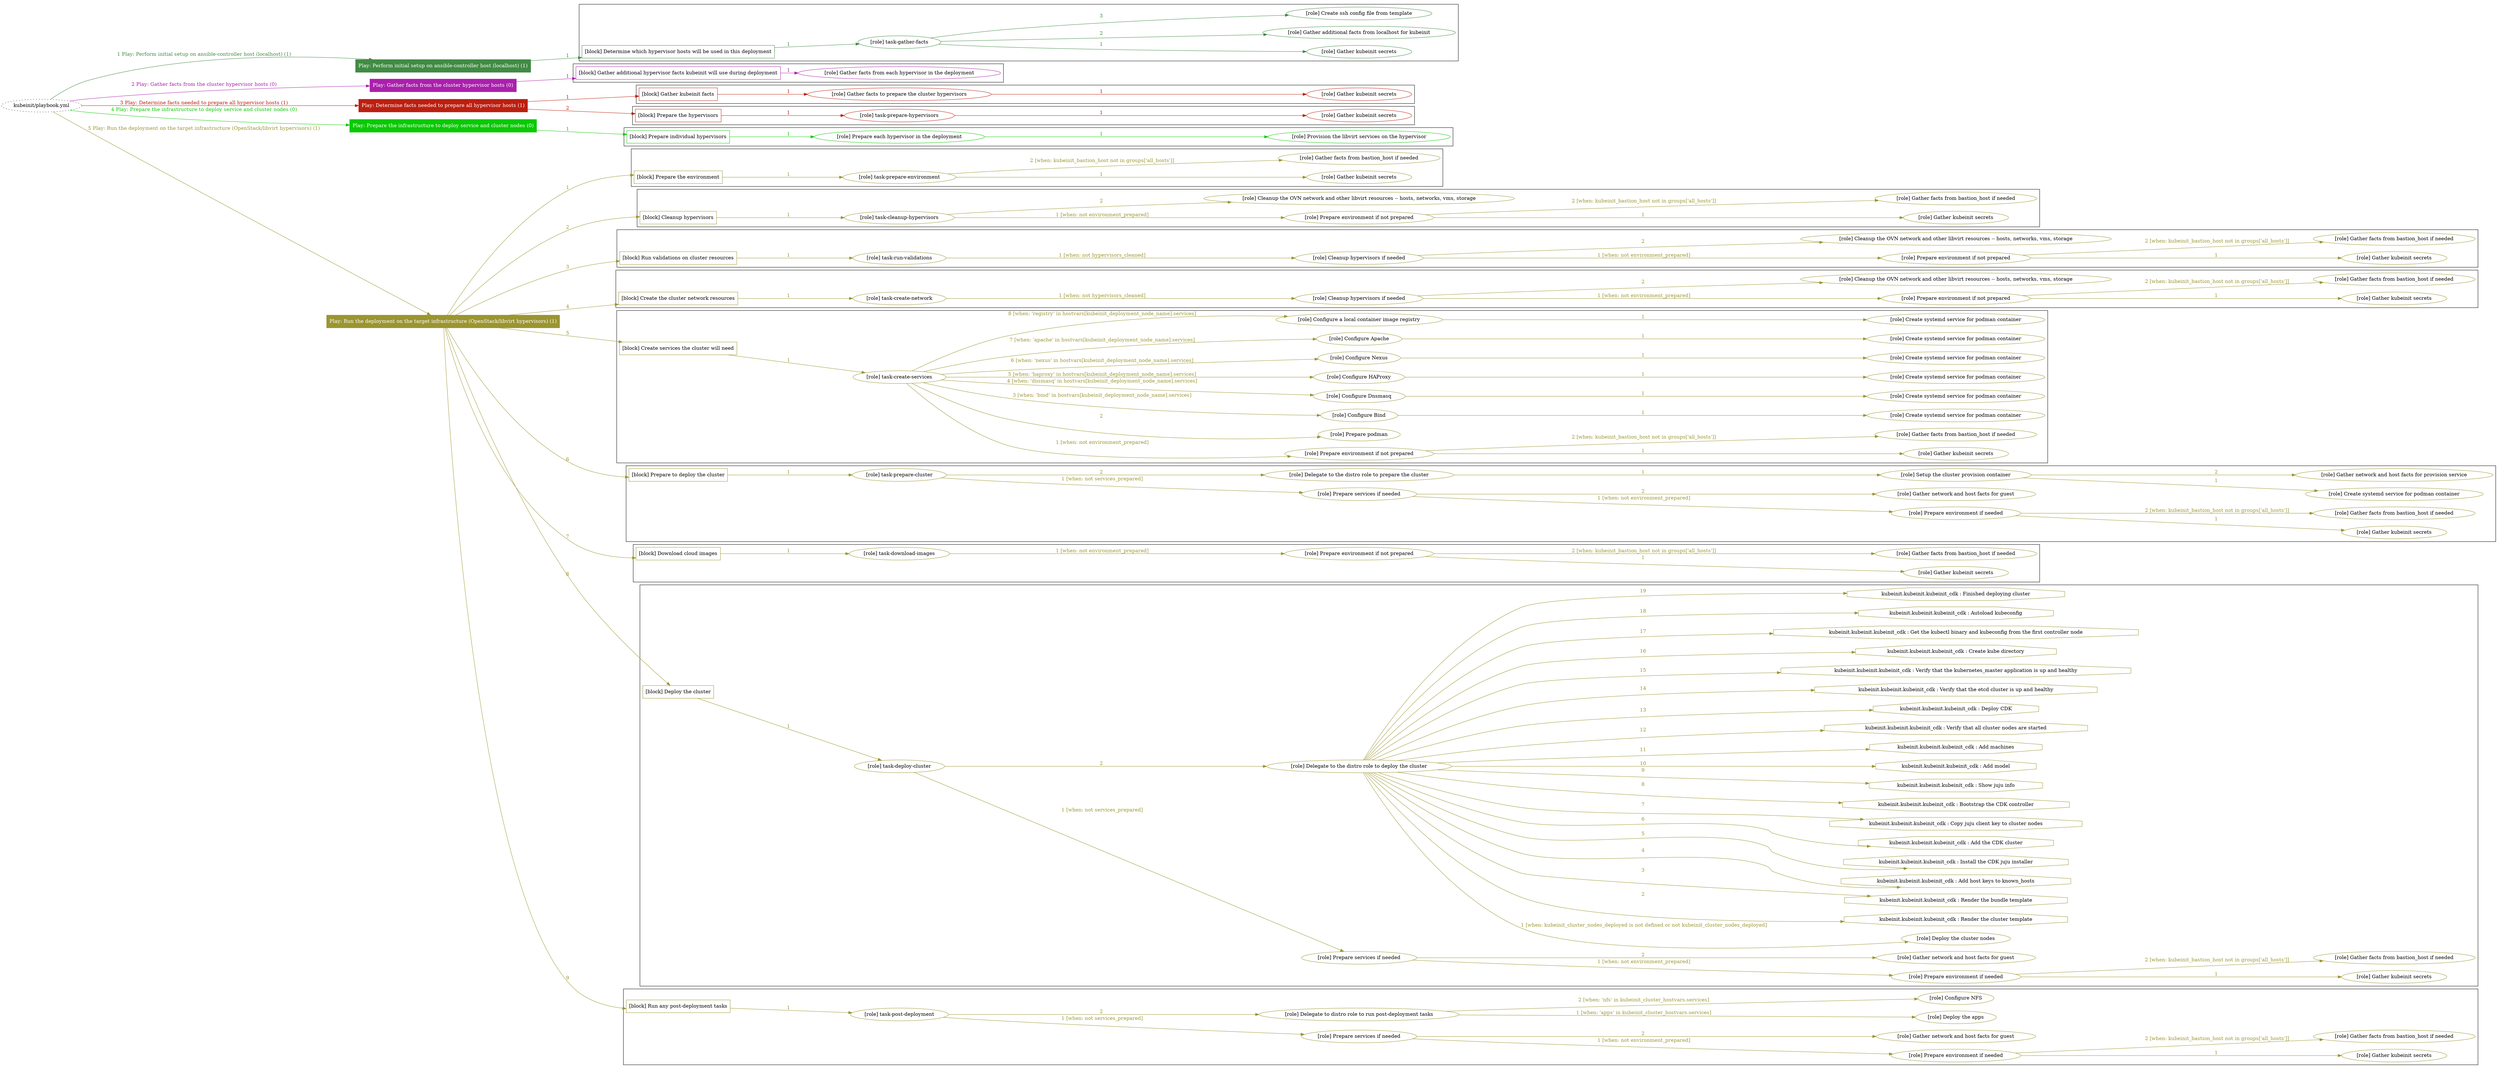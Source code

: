 digraph {
	graph [concentrate=true ordering=in rankdir=LR ratio=fill]
	edge [esep=5 sep=10]
	"kubeinit/playbook.yml" [URL="/home/runner/work/kubeinit/kubeinit/kubeinit/playbook.yml" id=playbook_677aa783 style=dotted]
	"kubeinit/playbook.yml" -> play_5abd7871 [label="1 Play: Perform initial setup on ansible-controller host (localhost) (1)" color="#418b43" fontcolor="#418b43" id=edge_play_5abd7871 labeltooltip="1 Play: Perform initial setup on ansible-controller host (localhost) (1)" tooltip="1 Play: Perform initial setup on ansible-controller host (localhost) (1)"]
	subgraph "Play: Perform initial setup on ansible-controller host (localhost) (1)" {
		play_5abd7871 [label="Play: Perform initial setup on ansible-controller host (localhost) (1)" URL="/home/runner/work/kubeinit/kubeinit/kubeinit/playbook.yml" color="#418b43" fontcolor="#ffffff" id=play_5abd7871 shape=box style=filled tooltip=localhost]
		play_5abd7871 -> block_0a9adb44 [label=1 color="#418b43" fontcolor="#418b43" id=edge_block_0a9adb44 labeltooltip=1 tooltip=1]
		subgraph cluster_block_0a9adb44 {
			block_0a9adb44 [label="[block] Determine which hypervisor hosts will be used in this deployment" URL="/home/runner/work/kubeinit/kubeinit/kubeinit/playbook.yml" color="#418b43" id=block_0a9adb44 labeltooltip="Determine which hypervisor hosts will be used in this deployment" shape=box tooltip="Determine which hypervisor hosts will be used in this deployment"]
			block_0a9adb44 -> role_d943b38b [label="1 " color="#418b43" fontcolor="#418b43" id=edge_role_d943b38b labeltooltip="1 " tooltip="1 "]
			subgraph "task-gather-facts" {
				role_d943b38b [label="[role] task-gather-facts" URL="/home/runner/work/kubeinit/kubeinit/kubeinit/playbook.yml" color="#418b43" id=role_d943b38b tooltip="task-gather-facts"]
				role_d943b38b -> role_7776930d [label="1 " color="#418b43" fontcolor="#418b43" id=edge_role_7776930d labeltooltip="1 " tooltip="1 "]
				subgraph "Gather kubeinit secrets" {
					role_7776930d [label="[role] Gather kubeinit secrets" URL="/home/runner/.ansible/collections/ansible_collections/kubeinit/kubeinit/roles/kubeinit_prepare/tasks/build_hypervisors_group.yml" color="#418b43" id=role_7776930d tooltip="Gather kubeinit secrets"]
				}
				role_d943b38b -> role_b589e997 [label="2 " color="#418b43" fontcolor="#418b43" id=edge_role_b589e997 labeltooltip="2 " tooltip="2 "]
				subgraph "Gather additional facts from localhost for kubeinit" {
					role_b589e997 [label="[role] Gather additional facts from localhost for kubeinit" URL="/home/runner/.ansible/collections/ansible_collections/kubeinit/kubeinit/roles/kubeinit_prepare/tasks/build_hypervisors_group.yml" color="#418b43" id=role_b589e997 tooltip="Gather additional facts from localhost for kubeinit"]
				}
				role_d943b38b -> role_3ee4f68e [label="3 " color="#418b43" fontcolor="#418b43" id=edge_role_3ee4f68e labeltooltip="3 " tooltip="3 "]
				subgraph "Create ssh config file from template" {
					role_3ee4f68e [label="[role] Create ssh config file from template" URL="/home/runner/.ansible/collections/ansible_collections/kubeinit/kubeinit/roles/kubeinit_prepare/tasks/build_hypervisors_group.yml" color="#418b43" id=role_3ee4f68e tooltip="Create ssh config file from template"]
				}
			}
		}
	}
	"kubeinit/playbook.yml" -> play_fedc394a [label="2 Play: Gather facts from the cluster hypervisor hosts (0)" color="#aa20ac" fontcolor="#aa20ac" id=edge_play_fedc394a labeltooltip="2 Play: Gather facts from the cluster hypervisor hosts (0)" tooltip="2 Play: Gather facts from the cluster hypervisor hosts (0)"]
	subgraph "Play: Gather facts from the cluster hypervisor hosts (0)" {
		play_fedc394a [label="Play: Gather facts from the cluster hypervisor hosts (0)" URL="/home/runner/work/kubeinit/kubeinit/kubeinit/playbook.yml" color="#aa20ac" fontcolor="#ffffff" id=play_fedc394a shape=box style=filled tooltip="Play: Gather facts from the cluster hypervisor hosts (0)"]
		play_fedc394a -> block_f62e7fe5 [label=1 color="#aa20ac" fontcolor="#aa20ac" id=edge_block_f62e7fe5 labeltooltip=1 tooltip=1]
		subgraph cluster_block_f62e7fe5 {
			block_f62e7fe5 [label="[block] Gather additional hypervisor facts kubeinit will use during deployment" URL="/home/runner/work/kubeinit/kubeinit/kubeinit/playbook.yml" color="#aa20ac" id=block_f62e7fe5 labeltooltip="Gather additional hypervisor facts kubeinit will use during deployment" shape=box tooltip="Gather additional hypervisor facts kubeinit will use during deployment"]
			block_f62e7fe5 -> role_adbce29a [label="1 " color="#aa20ac" fontcolor="#aa20ac" id=edge_role_adbce29a labeltooltip="1 " tooltip="1 "]
			subgraph "Gather facts from each hypervisor in the deployment" {
				role_adbce29a [label="[role] Gather facts from each hypervisor in the deployment" URL="/home/runner/work/kubeinit/kubeinit/kubeinit/playbook.yml" color="#aa20ac" id=role_adbce29a tooltip="Gather facts from each hypervisor in the deployment"]
			}
		}
	}
	"kubeinit/playbook.yml" -> play_ccc78a83 [label="3 Play: Determine facts needed to prepare all hypervisor hosts (1)" color="#bc1f10" fontcolor="#bc1f10" id=edge_play_ccc78a83 labeltooltip="3 Play: Determine facts needed to prepare all hypervisor hosts (1)" tooltip="3 Play: Determine facts needed to prepare all hypervisor hosts (1)"]
	subgraph "Play: Determine facts needed to prepare all hypervisor hosts (1)" {
		play_ccc78a83 [label="Play: Determine facts needed to prepare all hypervisor hosts (1)" URL="/home/runner/work/kubeinit/kubeinit/kubeinit/playbook.yml" color="#bc1f10" fontcolor="#ffffff" id=play_ccc78a83 shape=box style=filled tooltip=localhost]
		play_ccc78a83 -> block_7198c3fe [label=1 color="#bc1f10" fontcolor="#bc1f10" id=edge_block_7198c3fe labeltooltip=1 tooltip=1]
		subgraph cluster_block_7198c3fe {
			block_7198c3fe [label="[block] Gather kubeinit facts" URL="/home/runner/work/kubeinit/kubeinit/kubeinit/playbook.yml" color="#bc1f10" id=block_7198c3fe labeltooltip="Gather kubeinit facts" shape=box tooltip="Gather kubeinit facts"]
			block_7198c3fe -> role_91f31d15 [label="1 " color="#bc1f10" fontcolor="#bc1f10" id=edge_role_91f31d15 labeltooltip="1 " tooltip="1 "]
			subgraph "Gather facts to prepare the cluster hypervisors" {
				role_91f31d15 [label="[role] Gather facts to prepare the cluster hypervisors" URL="/home/runner/work/kubeinit/kubeinit/kubeinit/playbook.yml" color="#bc1f10" id=role_91f31d15 tooltip="Gather facts to prepare the cluster hypervisors"]
				role_91f31d15 -> role_54347db7 [label="1 " color="#bc1f10" fontcolor="#bc1f10" id=edge_role_54347db7 labeltooltip="1 " tooltip="1 "]
				subgraph "Gather kubeinit secrets" {
					role_54347db7 [label="[role] Gather kubeinit secrets" URL="/home/runner/.ansible/collections/ansible_collections/kubeinit/kubeinit/roles/kubeinit_prepare/tasks/gather_kubeinit_facts.yml" color="#bc1f10" id=role_54347db7 tooltip="Gather kubeinit secrets"]
				}
			}
		}
		play_ccc78a83 -> block_786a3bc5 [label=2 color="#bc1f10" fontcolor="#bc1f10" id=edge_block_786a3bc5 labeltooltip=2 tooltip=2]
		subgraph cluster_block_786a3bc5 {
			block_786a3bc5 [label="[block] Prepare the hypervisors" URL="/home/runner/work/kubeinit/kubeinit/kubeinit/playbook.yml" color="#bc1f10" id=block_786a3bc5 labeltooltip="Prepare the hypervisors" shape=box tooltip="Prepare the hypervisors"]
			block_786a3bc5 -> role_a33702d5 [label="1 " color="#bc1f10" fontcolor="#bc1f10" id=edge_role_a33702d5 labeltooltip="1 " tooltip="1 "]
			subgraph "task-prepare-hypervisors" {
				role_a33702d5 [label="[role] task-prepare-hypervisors" URL="/home/runner/work/kubeinit/kubeinit/kubeinit/playbook.yml" color="#bc1f10" id=role_a33702d5 tooltip="task-prepare-hypervisors"]
				role_a33702d5 -> role_4a56d130 [label="1 " color="#bc1f10" fontcolor="#bc1f10" id=edge_role_4a56d130 labeltooltip="1 " tooltip="1 "]
				subgraph "Gather kubeinit secrets" {
					role_4a56d130 [label="[role] Gather kubeinit secrets" URL="/home/runner/.ansible/collections/ansible_collections/kubeinit/kubeinit/roles/kubeinit_prepare/tasks/gather_kubeinit_facts.yml" color="#bc1f10" id=role_4a56d130 tooltip="Gather kubeinit secrets"]
				}
			}
		}
	}
	"kubeinit/playbook.yml" -> play_705a4bb8 [label="4 Play: Prepare the infrastructure to deploy service and cluster nodes (0)" color="#0ac903" fontcolor="#0ac903" id=edge_play_705a4bb8 labeltooltip="4 Play: Prepare the infrastructure to deploy service and cluster nodes (0)" tooltip="4 Play: Prepare the infrastructure to deploy service and cluster nodes (0)"]
	subgraph "Play: Prepare the infrastructure to deploy service and cluster nodes (0)" {
		play_705a4bb8 [label="Play: Prepare the infrastructure to deploy service and cluster nodes (0)" URL="/home/runner/work/kubeinit/kubeinit/kubeinit/playbook.yml" color="#0ac903" fontcolor="#ffffff" id=play_705a4bb8 shape=box style=filled tooltip="Play: Prepare the infrastructure to deploy service and cluster nodes (0)"]
		play_705a4bb8 -> block_a146d256 [label=1 color="#0ac903" fontcolor="#0ac903" id=edge_block_a146d256 labeltooltip=1 tooltip=1]
		subgraph cluster_block_a146d256 {
			block_a146d256 [label="[block] Prepare individual hypervisors" URL="/home/runner/work/kubeinit/kubeinit/kubeinit/playbook.yml" color="#0ac903" id=block_a146d256 labeltooltip="Prepare individual hypervisors" shape=box tooltip="Prepare individual hypervisors"]
			block_a146d256 -> role_c5d0601d [label="1 " color="#0ac903" fontcolor="#0ac903" id=edge_role_c5d0601d labeltooltip="1 " tooltip="1 "]
			subgraph "Prepare each hypervisor in the deployment" {
				role_c5d0601d [label="[role] Prepare each hypervisor in the deployment" URL="/home/runner/work/kubeinit/kubeinit/kubeinit/playbook.yml" color="#0ac903" id=role_c5d0601d tooltip="Prepare each hypervisor in the deployment"]
				role_c5d0601d -> role_cade7c64 [label="1 " color="#0ac903" fontcolor="#0ac903" id=edge_role_cade7c64 labeltooltip="1 " tooltip="1 "]
				subgraph "Provision the libvirt services on the hypervisor" {
					role_cade7c64 [label="[role] Provision the libvirt services on the hypervisor" URL="/home/runner/.ansible/collections/ansible_collections/kubeinit/kubeinit/roles/kubeinit_prepare/tasks/prepare_hypervisor.yml" color="#0ac903" id=role_cade7c64 tooltip="Provision the libvirt services on the hypervisor"]
				}
			}
		}
	}
	"kubeinit/playbook.yml" -> play_7af0ab51 [label="5 Play: Run the deployment on the target infrastructure (OpenStack/libvirt hypervisors) (1)" color="#9b9531" fontcolor="#9b9531" id=edge_play_7af0ab51 labeltooltip="5 Play: Run the deployment on the target infrastructure (OpenStack/libvirt hypervisors) (1)" tooltip="5 Play: Run the deployment on the target infrastructure (OpenStack/libvirt hypervisors) (1)"]
	subgraph "Play: Run the deployment on the target infrastructure (OpenStack/libvirt hypervisors) (1)" {
		play_7af0ab51 [label="Play: Run the deployment on the target infrastructure (OpenStack/libvirt hypervisors) (1)" URL="/home/runner/work/kubeinit/kubeinit/kubeinit/playbook.yml" color="#9b9531" fontcolor="#ffffff" id=play_7af0ab51 shape=box style=filled tooltip=localhost]
		play_7af0ab51 -> block_c2a27e2c [label=1 color="#9b9531" fontcolor="#9b9531" id=edge_block_c2a27e2c labeltooltip=1 tooltip=1]
		subgraph cluster_block_c2a27e2c {
			block_c2a27e2c [label="[block] Prepare the environment" URL="/home/runner/work/kubeinit/kubeinit/kubeinit/playbook.yml" color="#9b9531" id=block_c2a27e2c labeltooltip="Prepare the environment" shape=box tooltip="Prepare the environment"]
			block_c2a27e2c -> role_f5057f1e [label="1 " color="#9b9531" fontcolor="#9b9531" id=edge_role_f5057f1e labeltooltip="1 " tooltip="1 "]
			subgraph "task-prepare-environment" {
				role_f5057f1e [label="[role] task-prepare-environment" URL="/home/runner/work/kubeinit/kubeinit/kubeinit/playbook.yml" color="#9b9531" id=role_f5057f1e tooltip="task-prepare-environment"]
				role_f5057f1e -> role_070ba7f8 [label="1 " color="#9b9531" fontcolor="#9b9531" id=edge_role_070ba7f8 labeltooltip="1 " tooltip="1 "]
				subgraph "Gather kubeinit secrets" {
					role_070ba7f8 [label="[role] Gather kubeinit secrets" URL="/home/runner/.ansible/collections/ansible_collections/kubeinit/kubeinit/roles/kubeinit_prepare/tasks/gather_kubeinit_facts.yml" color="#9b9531" id=role_070ba7f8 tooltip="Gather kubeinit secrets"]
				}
				role_f5057f1e -> role_c694f585 [label="2 [when: kubeinit_bastion_host not in groups['all_hosts']]" color="#9b9531" fontcolor="#9b9531" id=edge_role_c694f585 labeltooltip="2 [when: kubeinit_bastion_host not in groups['all_hosts']]" tooltip="2 [when: kubeinit_bastion_host not in groups['all_hosts']]"]
				subgraph "Gather facts from bastion_host if needed" {
					role_c694f585 [label="[role] Gather facts from bastion_host if needed" URL="/home/runner/.ansible/collections/ansible_collections/kubeinit/kubeinit/roles/kubeinit_prepare/tasks/main.yml" color="#9b9531" id=role_c694f585 tooltip="Gather facts from bastion_host if needed"]
				}
			}
		}
		play_7af0ab51 -> block_1de72d55 [label=2 color="#9b9531" fontcolor="#9b9531" id=edge_block_1de72d55 labeltooltip=2 tooltip=2]
		subgraph cluster_block_1de72d55 {
			block_1de72d55 [label="[block] Cleanup hypervisors" URL="/home/runner/work/kubeinit/kubeinit/kubeinit/playbook.yml" color="#9b9531" id=block_1de72d55 labeltooltip="Cleanup hypervisors" shape=box tooltip="Cleanup hypervisors"]
			block_1de72d55 -> role_d451e305 [label="1 " color="#9b9531" fontcolor="#9b9531" id=edge_role_d451e305 labeltooltip="1 " tooltip="1 "]
			subgraph "task-cleanup-hypervisors" {
				role_d451e305 [label="[role] task-cleanup-hypervisors" URL="/home/runner/work/kubeinit/kubeinit/kubeinit/playbook.yml" color="#9b9531" id=role_d451e305 tooltip="task-cleanup-hypervisors"]
				role_d451e305 -> role_fbf4cd36 [label="1 [when: not environment_prepared]" color="#9b9531" fontcolor="#9b9531" id=edge_role_fbf4cd36 labeltooltip="1 [when: not environment_prepared]" tooltip="1 [when: not environment_prepared]"]
				subgraph "Prepare environment if not prepared" {
					role_fbf4cd36 [label="[role] Prepare environment if not prepared" URL="/home/runner/.ansible/collections/ansible_collections/kubeinit/kubeinit/roles/kubeinit_libvirt/tasks/cleanup_hypervisors.yml" color="#9b9531" id=role_fbf4cd36 tooltip="Prepare environment if not prepared"]
					role_fbf4cd36 -> role_9edb7046 [label="1 " color="#9b9531" fontcolor="#9b9531" id=edge_role_9edb7046 labeltooltip="1 " tooltip="1 "]
					subgraph "Gather kubeinit secrets" {
						role_9edb7046 [label="[role] Gather kubeinit secrets" URL="/home/runner/.ansible/collections/ansible_collections/kubeinit/kubeinit/roles/kubeinit_prepare/tasks/gather_kubeinit_facts.yml" color="#9b9531" id=role_9edb7046 tooltip="Gather kubeinit secrets"]
					}
					role_fbf4cd36 -> role_d049bcf4 [label="2 [when: kubeinit_bastion_host not in groups['all_hosts']]" color="#9b9531" fontcolor="#9b9531" id=edge_role_d049bcf4 labeltooltip="2 [when: kubeinit_bastion_host not in groups['all_hosts']]" tooltip="2 [when: kubeinit_bastion_host not in groups['all_hosts']]"]
					subgraph "Gather facts from bastion_host if needed" {
						role_d049bcf4 [label="[role] Gather facts from bastion_host if needed" URL="/home/runner/.ansible/collections/ansible_collections/kubeinit/kubeinit/roles/kubeinit_prepare/tasks/main.yml" color="#9b9531" id=role_d049bcf4 tooltip="Gather facts from bastion_host if needed"]
					}
				}
				role_d451e305 -> role_c393a85f [label="2 " color="#9b9531" fontcolor="#9b9531" id=edge_role_c393a85f labeltooltip="2 " tooltip="2 "]
				subgraph "Cleanup the OVN network and other libvirt resources -- hosts, networks, vms, storage" {
					role_c393a85f [label="[role] Cleanup the OVN network and other libvirt resources -- hosts, networks, vms, storage" URL="/home/runner/.ansible/collections/ansible_collections/kubeinit/kubeinit/roles/kubeinit_libvirt/tasks/cleanup_hypervisors.yml" color="#9b9531" id=role_c393a85f tooltip="Cleanup the OVN network and other libvirt resources -- hosts, networks, vms, storage"]
				}
			}
		}
		play_7af0ab51 -> block_156072b3 [label=3 color="#9b9531" fontcolor="#9b9531" id=edge_block_156072b3 labeltooltip=3 tooltip=3]
		subgraph cluster_block_156072b3 {
			block_156072b3 [label="[block] Run validations on cluster resources" URL="/home/runner/work/kubeinit/kubeinit/kubeinit/playbook.yml" color="#9b9531" id=block_156072b3 labeltooltip="Run validations on cluster resources" shape=box tooltip="Run validations on cluster resources"]
			block_156072b3 -> role_6d7a7841 [label="1 " color="#9b9531" fontcolor="#9b9531" id=edge_role_6d7a7841 labeltooltip="1 " tooltip="1 "]
			subgraph "task-run-validations" {
				role_6d7a7841 [label="[role] task-run-validations" URL="/home/runner/work/kubeinit/kubeinit/kubeinit/playbook.yml" color="#9b9531" id=role_6d7a7841 tooltip="task-run-validations"]
				role_6d7a7841 -> role_c337f143 [label="1 [when: not hypervisors_cleaned]" color="#9b9531" fontcolor="#9b9531" id=edge_role_c337f143 labeltooltip="1 [when: not hypervisors_cleaned]" tooltip="1 [when: not hypervisors_cleaned]"]
				subgraph "Cleanup hypervisors if needed" {
					role_c337f143 [label="[role] Cleanup hypervisors if needed" URL="/home/runner/.ansible/collections/ansible_collections/kubeinit/kubeinit/roles/kubeinit_validations/tasks/main.yml" color="#9b9531" id=role_c337f143 tooltip="Cleanup hypervisors if needed"]
					role_c337f143 -> role_2f640118 [label="1 [when: not environment_prepared]" color="#9b9531" fontcolor="#9b9531" id=edge_role_2f640118 labeltooltip="1 [when: not environment_prepared]" tooltip="1 [when: not environment_prepared]"]
					subgraph "Prepare environment if not prepared" {
						role_2f640118 [label="[role] Prepare environment if not prepared" URL="/home/runner/.ansible/collections/ansible_collections/kubeinit/kubeinit/roles/kubeinit_libvirt/tasks/cleanup_hypervisors.yml" color="#9b9531" id=role_2f640118 tooltip="Prepare environment if not prepared"]
						role_2f640118 -> role_690d091d [label="1 " color="#9b9531" fontcolor="#9b9531" id=edge_role_690d091d labeltooltip="1 " tooltip="1 "]
						subgraph "Gather kubeinit secrets" {
							role_690d091d [label="[role] Gather kubeinit secrets" URL="/home/runner/.ansible/collections/ansible_collections/kubeinit/kubeinit/roles/kubeinit_prepare/tasks/gather_kubeinit_facts.yml" color="#9b9531" id=role_690d091d tooltip="Gather kubeinit secrets"]
						}
						role_2f640118 -> role_85c76b15 [label="2 [when: kubeinit_bastion_host not in groups['all_hosts']]" color="#9b9531" fontcolor="#9b9531" id=edge_role_85c76b15 labeltooltip="2 [when: kubeinit_bastion_host not in groups['all_hosts']]" tooltip="2 [when: kubeinit_bastion_host not in groups['all_hosts']]"]
						subgraph "Gather facts from bastion_host if needed" {
							role_85c76b15 [label="[role] Gather facts from bastion_host if needed" URL="/home/runner/.ansible/collections/ansible_collections/kubeinit/kubeinit/roles/kubeinit_prepare/tasks/main.yml" color="#9b9531" id=role_85c76b15 tooltip="Gather facts from bastion_host if needed"]
						}
					}
					role_c337f143 -> role_08d50b30 [label="2 " color="#9b9531" fontcolor="#9b9531" id=edge_role_08d50b30 labeltooltip="2 " tooltip="2 "]
					subgraph "Cleanup the OVN network and other libvirt resources -- hosts, networks, vms, storage" {
						role_08d50b30 [label="[role] Cleanup the OVN network and other libvirt resources -- hosts, networks, vms, storage" URL="/home/runner/.ansible/collections/ansible_collections/kubeinit/kubeinit/roles/kubeinit_libvirt/tasks/cleanup_hypervisors.yml" color="#9b9531" id=role_08d50b30 tooltip="Cleanup the OVN network and other libvirt resources -- hosts, networks, vms, storage"]
					}
				}
			}
		}
		play_7af0ab51 -> block_c6a992db [label=4 color="#9b9531" fontcolor="#9b9531" id=edge_block_c6a992db labeltooltip=4 tooltip=4]
		subgraph cluster_block_c6a992db {
			block_c6a992db [label="[block] Create the cluster network resources" URL="/home/runner/work/kubeinit/kubeinit/kubeinit/playbook.yml" color="#9b9531" id=block_c6a992db labeltooltip="Create the cluster network resources" shape=box tooltip="Create the cluster network resources"]
			block_c6a992db -> role_5e99023b [label="1 " color="#9b9531" fontcolor="#9b9531" id=edge_role_5e99023b labeltooltip="1 " tooltip="1 "]
			subgraph "task-create-network" {
				role_5e99023b [label="[role] task-create-network" URL="/home/runner/work/kubeinit/kubeinit/kubeinit/playbook.yml" color="#9b9531" id=role_5e99023b tooltip="task-create-network"]
				role_5e99023b -> role_e0988729 [label="1 [when: not hypervisors_cleaned]" color="#9b9531" fontcolor="#9b9531" id=edge_role_e0988729 labeltooltip="1 [when: not hypervisors_cleaned]" tooltip="1 [when: not hypervisors_cleaned]"]
				subgraph "Cleanup hypervisors if needed" {
					role_e0988729 [label="[role] Cleanup hypervisors if needed" URL="/home/runner/.ansible/collections/ansible_collections/kubeinit/kubeinit/roles/kubeinit_libvirt/tasks/create_network.yml" color="#9b9531" id=role_e0988729 tooltip="Cleanup hypervisors if needed"]
					role_e0988729 -> role_76a4dc97 [label="1 [when: not environment_prepared]" color="#9b9531" fontcolor="#9b9531" id=edge_role_76a4dc97 labeltooltip="1 [when: not environment_prepared]" tooltip="1 [when: not environment_prepared]"]
					subgraph "Prepare environment if not prepared" {
						role_76a4dc97 [label="[role] Prepare environment if not prepared" URL="/home/runner/.ansible/collections/ansible_collections/kubeinit/kubeinit/roles/kubeinit_libvirt/tasks/cleanup_hypervisors.yml" color="#9b9531" id=role_76a4dc97 tooltip="Prepare environment if not prepared"]
						role_76a4dc97 -> role_c3ac3913 [label="1 " color="#9b9531" fontcolor="#9b9531" id=edge_role_c3ac3913 labeltooltip="1 " tooltip="1 "]
						subgraph "Gather kubeinit secrets" {
							role_c3ac3913 [label="[role] Gather kubeinit secrets" URL="/home/runner/.ansible/collections/ansible_collections/kubeinit/kubeinit/roles/kubeinit_prepare/tasks/gather_kubeinit_facts.yml" color="#9b9531" id=role_c3ac3913 tooltip="Gather kubeinit secrets"]
						}
						role_76a4dc97 -> role_b3e3f87a [label="2 [when: kubeinit_bastion_host not in groups['all_hosts']]" color="#9b9531" fontcolor="#9b9531" id=edge_role_b3e3f87a labeltooltip="2 [when: kubeinit_bastion_host not in groups['all_hosts']]" tooltip="2 [when: kubeinit_bastion_host not in groups['all_hosts']]"]
						subgraph "Gather facts from bastion_host if needed" {
							role_b3e3f87a [label="[role] Gather facts from bastion_host if needed" URL="/home/runner/.ansible/collections/ansible_collections/kubeinit/kubeinit/roles/kubeinit_prepare/tasks/main.yml" color="#9b9531" id=role_b3e3f87a tooltip="Gather facts from bastion_host if needed"]
						}
					}
					role_e0988729 -> role_f85d0512 [label="2 " color="#9b9531" fontcolor="#9b9531" id=edge_role_f85d0512 labeltooltip="2 " tooltip="2 "]
					subgraph "Cleanup the OVN network and other libvirt resources -- hosts, networks, vms, storage" {
						role_f85d0512 [label="[role] Cleanup the OVN network and other libvirt resources -- hosts, networks, vms, storage" URL="/home/runner/.ansible/collections/ansible_collections/kubeinit/kubeinit/roles/kubeinit_libvirt/tasks/cleanup_hypervisors.yml" color="#9b9531" id=role_f85d0512 tooltip="Cleanup the OVN network and other libvirt resources -- hosts, networks, vms, storage"]
					}
				}
			}
		}
		play_7af0ab51 -> block_f2f8e3be [label=5 color="#9b9531" fontcolor="#9b9531" id=edge_block_f2f8e3be labeltooltip=5 tooltip=5]
		subgraph cluster_block_f2f8e3be {
			block_f2f8e3be [label="[block] Create services the cluster will need" URL="/home/runner/work/kubeinit/kubeinit/kubeinit/playbook.yml" color="#9b9531" id=block_f2f8e3be labeltooltip="Create services the cluster will need" shape=box tooltip="Create services the cluster will need"]
			block_f2f8e3be -> role_8eec8971 [label="1 " color="#9b9531" fontcolor="#9b9531" id=edge_role_8eec8971 labeltooltip="1 " tooltip="1 "]
			subgraph "task-create-services" {
				role_8eec8971 [label="[role] task-create-services" URL="/home/runner/work/kubeinit/kubeinit/kubeinit/playbook.yml" color="#9b9531" id=role_8eec8971 tooltip="task-create-services"]
				role_8eec8971 -> role_496270ab [label="1 [when: not environment_prepared]" color="#9b9531" fontcolor="#9b9531" id=edge_role_496270ab labeltooltip="1 [when: not environment_prepared]" tooltip="1 [when: not environment_prepared]"]
				subgraph "Prepare environment if not prepared" {
					role_496270ab [label="[role] Prepare environment if not prepared" URL="/home/runner/.ansible/collections/ansible_collections/kubeinit/kubeinit/roles/kubeinit_services/tasks/main.yml" color="#9b9531" id=role_496270ab tooltip="Prepare environment if not prepared"]
					role_496270ab -> role_a509e9b5 [label="1 " color="#9b9531" fontcolor="#9b9531" id=edge_role_a509e9b5 labeltooltip="1 " tooltip="1 "]
					subgraph "Gather kubeinit secrets" {
						role_a509e9b5 [label="[role] Gather kubeinit secrets" URL="/home/runner/.ansible/collections/ansible_collections/kubeinit/kubeinit/roles/kubeinit_prepare/tasks/gather_kubeinit_facts.yml" color="#9b9531" id=role_a509e9b5 tooltip="Gather kubeinit secrets"]
					}
					role_496270ab -> role_3f28ee26 [label="2 [when: kubeinit_bastion_host not in groups['all_hosts']]" color="#9b9531" fontcolor="#9b9531" id=edge_role_3f28ee26 labeltooltip="2 [when: kubeinit_bastion_host not in groups['all_hosts']]" tooltip="2 [when: kubeinit_bastion_host not in groups['all_hosts']]"]
					subgraph "Gather facts from bastion_host if needed" {
						role_3f28ee26 [label="[role] Gather facts from bastion_host if needed" URL="/home/runner/.ansible/collections/ansible_collections/kubeinit/kubeinit/roles/kubeinit_prepare/tasks/main.yml" color="#9b9531" id=role_3f28ee26 tooltip="Gather facts from bastion_host if needed"]
					}
				}
				role_8eec8971 -> role_6e1795c8 [label="2 " color="#9b9531" fontcolor="#9b9531" id=edge_role_6e1795c8 labeltooltip="2 " tooltip="2 "]
				subgraph "Prepare podman" {
					role_6e1795c8 [label="[role] Prepare podman" URL="/home/runner/.ansible/collections/ansible_collections/kubeinit/kubeinit/roles/kubeinit_services/tasks/00_create_service_pod.yml" color="#9b9531" id=role_6e1795c8 tooltip="Prepare podman"]
				}
				role_8eec8971 -> role_ea716d17 [label="3 [when: 'bind' in hostvars[kubeinit_deployment_node_name].services]" color="#9b9531" fontcolor="#9b9531" id=edge_role_ea716d17 labeltooltip="3 [when: 'bind' in hostvars[kubeinit_deployment_node_name].services]" tooltip="3 [when: 'bind' in hostvars[kubeinit_deployment_node_name].services]"]
				subgraph "Configure Bind" {
					role_ea716d17 [label="[role] Configure Bind" URL="/home/runner/.ansible/collections/ansible_collections/kubeinit/kubeinit/roles/kubeinit_services/tasks/start_services_containers.yml" color="#9b9531" id=role_ea716d17 tooltip="Configure Bind"]
					role_ea716d17 -> role_0a58b501 [label="1 " color="#9b9531" fontcolor="#9b9531" id=edge_role_0a58b501 labeltooltip="1 " tooltip="1 "]
					subgraph "Create systemd service for podman container" {
						role_0a58b501 [label="[role] Create systemd service for podman container" URL="/home/runner/.ansible/collections/ansible_collections/kubeinit/kubeinit/roles/kubeinit_bind/tasks/main.yml" color="#9b9531" id=role_0a58b501 tooltip="Create systemd service for podman container"]
					}
				}
				role_8eec8971 -> role_5f9eb841 [label="4 [when: 'dnsmasq' in hostvars[kubeinit_deployment_node_name].services]" color="#9b9531" fontcolor="#9b9531" id=edge_role_5f9eb841 labeltooltip="4 [when: 'dnsmasq' in hostvars[kubeinit_deployment_node_name].services]" tooltip="4 [when: 'dnsmasq' in hostvars[kubeinit_deployment_node_name].services]"]
				subgraph "Configure Dnsmasq" {
					role_5f9eb841 [label="[role] Configure Dnsmasq" URL="/home/runner/.ansible/collections/ansible_collections/kubeinit/kubeinit/roles/kubeinit_services/tasks/start_services_containers.yml" color="#9b9531" id=role_5f9eb841 tooltip="Configure Dnsmasq"]
					role_5f9eb841 -> role_2b094cf8 [label="1 " color="#9b9531" fontcolor="#9b9531" id=edge_role_2b094cf8 labeltooltip="1 " tooltip="1 "]
					subgraph "Create systemd service for podman container" {
						role_2b094cf8 [label="[role] Create systemd service for podman container" URL="/home/runner/.ansible/collections/ansible_collections/kubeinit/kubeinit/roles/kubeinit_dnsmasq/tasks/main.yml" color="#9b9531" id=role_2b094cf8 tooltip="Create systemd service for podman container"]
					}
				}
				role_8eec8971 -> role_a5c4e324 [label="5 [when: 'haproxy' in hostvars[kubeinit_deployment_node_name].services]" color="#9b9531" fontcolor="#9b9531" id=edge_role_a5c4e324 labeltooltip="5 [when: 'haproxy' in hostvars[kubeinit_deployment_node_name].services]" tooltip="5 [when: 'haproxy' in hostvars[kubeinit_deployment_node_name].services]"]
				subgraph "Configure HAProxy" {
					role_a5c4e324 [label="[role] Configure HAProxy" URL="/home/runner/.ansible/collections/ansible_collections/kubeinit/kubeinit/roles/kubeinit_services/tasks/start_services_containers.yml" color="#9b9531" id=role_a5c4e324 tooltip="Configure HAProxy"]
					role_a5c4e324 -> role_28e18484 [label="1 " color="#9b9531" fontcolor="#9b9531" id=edge_role_28e18484 labeltooltip="1 " tooltip="1 "]
					subgraph "Create systemd service for podman container" {
						role_28e18484 [label="[role] Create systemd service for podman container" URL="/home/runner/.ansible/collections/ansible_collections/kubeinit/kubeinit/roles/kubeinit_haproxy/tasks/main.yml" color="#9b9531" id=role_28e18484 tooltip="Create systemd service for podman container"]
					}
				}
				role_8eec8971 -> role_ae443bf2 [label="6 [when: 'nexus' in hostvars[kubeinit_deployment_node_name].services]" color="#9b9531" fontcolor="#9b9531" id=edge_role_ae443bf2 labeltooltip="6 [when: 'nexus' in hostvars[kubeinit_deployment_node_name].services]" tooltip="6 [when: 'nexus' in hostvars[kubeinit_deployment_node_name].services]"]
				subgraph "Configure Nexus" {
					role_ae443bf2 [label="[role] Configure Nexus" URL="/home/runner/.ansible/collections/ansible_collections/kubeinit/kubeinit/roles/kubeinit_services/tasks/start_services_containers.yml" color="#9b9531" id=role_ae443bf2 tooltip="Configure Nexus"]
					role_ae443bf2 -> role_d52e86a3 [label="1 " color="#9b9531" fontcolor="#9b9531" id=edge_role_d52e86a3 labeltooltip="1 " tooltip="1 "]
					subgraph "Create systemd service for podman container" {
						role_d52e86a3 [label="[role] Create systemd service for podman container" URL="/home/runner/.ansible/collections/ansible_collections/kubeinit/kubeinit/roles/kubeinit_nexus/tasks/main.yml" color="#9b9531" id=role_d52e86a3 tooltip="Create systemd service for podman container"]
					}
				}
				role_8eec8971 -> role_dfd43907 [label="7 [when: 'apache' in hostvars[kubeinit_deployment_node_name].services]" color="#9b9531" fontcolor="#9b9531" id=edge_role_dfd43907 labeltooltip="7 [when: 'apache' in hostvars[kubeinit_deployment_node_name].services]" tooltip="7 [when: 'apache' in hostvars[kubeinit_deployment_node_name].services]"]
				subgraph "Configure Apache" {
					role_dfd43907 [label="[role] Configure Apache" URL="/home/runner/.ansible/collections/ansible_collections/kubeinit/kubeinit/roles/kubeinit_services/tasks/start_services_containers.yml" color="#9b9531" id=role_dfd43907 tooltip="Configure Apache"]
					role_dfd43907 -> role_9a036cdb [label="1 " color="#9b9531" fontcolor="#9b9531" id=edge_role_9a036cdb labeltooltip="1 " tooltip="1 "]
					subgraph "Create systemd service for podman container" {
						role_9a036cdb [label="[role] Create systemd service for podman container" URL="/home/runner/.ansible/collections/ansible_collections/kubeinit/kubeinit/roles/kubeinit_apache/tasks/main.yml" color="#9b9531" id=role_9a036cdb tooltip="Create systemd service for podman container"]
					}
				}
				role_8eec8971 -> role_6c07ad5c [label="8 [when: 'registry' in hostvars[kubeinit_deployment_node_name].services]" color="#9b9531" fontcolor="#9b9531" id=edge_role_6c07ad5c labeltooltip="8 [when: 'registry' in hostvars[kubeinit_deployment_node_name].services]" tooltip="8 [when: 'registry' in hostvars[kubeinit_deployment_node_name].services]"]
				subgraph "Configure a local container image registry" {
					role_6c07ad5c [label="[role] Configure a local container image registry" URL="/home/runner/.ansible/collections/ansible_collections/kubeinit/kubeinit/roles/kubeinit_services/tasks/start_services_containers.yml" color="#9b9531" id=role_6c07ad5c tooltip="Configure a local container image registry"]
					role_6c07ad5c -> role_d7c19522 [label="1 " color="#9b9531" fontcolor="#9b9531" id=edge_role_d7c19522 labeltooltip="1 " tooltip="1 "]
					subgraph "Create systemd service for podman container" {
						role_d7c19522 [label="[role] Create systemd service for podman container" URL="/home/runner/.ansible/collections/ansible_collections/kubeinit/kubeinit/roles/kubeinit_registry/tasks/main.yml" color="#9b9531" id=role_d7c19522 tooltip="Create systemd service for podman container"]
					}
				}
			}
		}
		play_7af0ab51 -> block_d71e2c71 [label=6 color="#9b9531" fontcolor="#9b9531" id=edge_block_d71e2c71 labeltooltip=6 tooltip=6]
		subgraph cluster_block_d71e2c71 {
			block_d71e2c71 [label="[block] Prepare to deploy the cluster" URL="/home/runner/work/kubeinit/kubeinit/kubeinit/playbook.yml" color="#9b9531" id=block_d71e2c71 labeltooltip="Prepare to deploy the cluster" shape=box tooltip="Prepare to deploy the cluster"]
			block_d71e2c71 -> role_8d1fb265 [label="1 " color="#9b9531" fontcolor="#9b9531" id=edge_role_8d1fb265 labeltooltip="1 " tooltip="1 "]
			subgraph "task-prepare-cluster" {
				role_8d1fb265 [label="[role] task-prepare-cluster" URL="/home/runner/work/kubeinit/kubeinit/kubeinit/playbook.yml" color="#9b9531" id=role_8d1fb265 tooltip="task-prepare-cluster"]
				role_8d1fb265 -> role_7aa815f2 [label="1 [when: not services_prepared]" color="#9b9531" fontcolor="#9b9531" id=edge_role_7aa815f2 labeltooltip="1 [when: not services_prepared]" tooltip="1 [when: not services_prepared]"]
				subgraph "Prepare services if needed" {
					role_7aa815f2 [label="[role] Prepare services if needed" URL="/home/runner/.ansible/collections/ansible_collections/kubeinit/kubeinit/roles/kubeinit_prepare/tasks/prepare_cluster.yml" color="#9b9531" id=role_7aa815f2 tooltip="Prepare services if needed"]
					role_7aa815f2 -> role_d846057f [label="1 [when: not environment_prepared]" color="#9b9531" fontcolor="#9b9531" id=edge_role_d846057f labeltooltip="1 [when: not environment_prepared]" tooltip="1 [when: not environment_prepared]"]
					subgraph "Prepare environment if needed" {
						role_d846057f [label="[role] Prepare environment if needed" URL="/home/runner/.ansible/collections/ansible_collections/kubeinit/kubeinit/roles/kubeinit_services/tasks/prepare_services.yml" color="#9b9531" id=role_d846057f tooltip="Prepare environment if needed"]
						role_d846057f -> role_eab78c1a [label="1 " color="#9b9531" fontcolor="#9b9531" id=edge_role_eab78c1a labeltooltip="1 " tooltip="1 "]
						subgraph "Gather kubeinit secrets" {
							role_eab78c1a [label="[role] Gather kubeinit secrets" URL="/home/runner/.ansible/collections/ansible_collections/kubeinit/kubeinit/roles/kubeinit_prepare/tasks/gather_kubeinit_facts.yml" color="#9b9531" id=role_eab78c1a tooltip="Gather kubeinit secrets"]
						}
						role_d846057f -> role_8b4af412 [label="2 [when: kubeinit_bastion_host not in groups['all_hosts']]" color="#9b9531" fontcolor="#9b9531" id=edge_role_8b4af412 labeltooltip="2 [when: kubeinit_bastion_host not in groups['all_hosts']]" tooltip="2 [when: kubeinit_bastion_host not in groups['all_hosts']]"]
						subgraph "Gather facts from bastion_host if needed" {
							role_8b4af412 [label="[role] Gather facts from bastion_host if needed" URL="/home/runner/.ansible/collections/ansible_collections/kubeinit/kubeinit/roles/kubeinit_prepare/tasks/main.yml" color="#9b9531" id=role_8b4af412 tooltip="Gather facts from bastion_host if needed"]
						}
					}
					role_7aa815f2 -> role_4e661621 [label="2 " color="#9b9531" fontcolor="#9b9531" id=edge_role_4e661621 labeltooltip="2 " tooltip="2 "]
					subgraph "Gather network and host facts for guest" {
						role_4e661621 [label="[role] Gather network and host facts for guest" URL="/home/runner/.ansible/collections/ansible_collections/kubeinit/kubeinit/roles/kubeinit_services/tasks/prepare_services.yml" color="#9b9531" id=role_4e661621 tooltip="Gather network and host facts for guest"]
					}
				}
				role_8d1fb265 -> role_2be90adf [label="2 " color="#9b9531" fontcolor="#9b9531" id=edge_role_2be90adf labeltooltip="2 " tooltip="2 "]
				subgraph "Delegate to the distro role to prepare the cluster" {
					role_2be90adf [label="[role] Delegate to the distro role to prepare the cluster" URL="/home/runner/.ansible/collections/ansible_collections/kubeinit/kubeinit/roles/kubeinit_prepare/tasks/prepare_cluster.yml" color="#9b9531" id=role_2be90adf tooltip="Delegate to the distro role to prepare the cluster"]
					role_2be90adf -> role_40dc2024 [label="1 " color="#9b9531" fontcolor="#9b9531" id=edge_role_40dc2024 labeltooltip="1 " tooltip="1 "]
					subgraph "Setup the cluster provision container" {
						role_40dc2024 [label="[role] Setup the cluster provision container" URL="/home/runner/.ansible/collections/ansible_collections/kubeinit/kubeinit/roles/kubeinit_cdk/tasks/prepare_cluster.yml" color="#9b9531" id=role_40dc2024 tooltip="Setup the cluster provision container"]
						role_40dc2024 -> role_72a90df6 [label="1 " color="#9b9531" fontcolor="#9b9531" id=edge_role_72a90df6 labeltooltip="1 " tooltip="1 "]
						subgraph "Create systemd service for podman container" {
							role_72a90df6 [label="[role] Create systemd service for podman container" URL="/home/runner/.ansible/collections/ansible_collections/kubeinit/kubeinit/roles/kubeinit_services/tasks/create_provision_container.yml" color="#9b9531" id=role_72a90df6 tooltip="Create systemd service for podman container"]
						}
						role_40dc2024 -> role_cbc5cafe [label="2 " color="#9b9531" fontcolor="#9b9531" id=edge_role_cbc5cafe labeltooltip="2 " tooltip="2 "]
						subgraph "Gather network and host facts for provision service" {
							role_cbc5cafe [label="[role] Gather network and host facts for provision service" URL="/home/runner/.ansible/collections/ansible_collections/kubeinit/kubeinit/roles/kubeinit_services/tasks/create_provision_container.yml" color="#9b9531" id=role_cbc5cafe tooltip="Gather network and host facts for provision service"]
						}
					}
				}
			}
		}
		play_7af0ab51 -> block_7d9d1688 [label=7 color="#9b9531" fontcolor="#9b9531" id=edge_block_7d9d1688 labeltooltip=7 tooltip=7]
		subgraph cluster_block_7d9d1688 {
			block_7d9d1688 [label="[block] Download cloud images" URL="/home/runner/work/kubeinit/kubeinit/kubeinit/playbook.yml" color="#9b9531" id=block_7d9d1688 labeltooltip="Download cloud images" shape=box tooltip="Download cloud images"]
			block_7d9d1688 -> role_f2a38acf [label="1 " color="#9b9531" fontcolor="#9b9531" id=edge_role_f2a38acf labeltooltip="1 " tooltip="1 "]
			subgraph "task-download-images" {
				role_f2a38acf [label="[role] task-download-images" URL="/home/runner/work/kubeinit/kubeinit/kubeinit/playbook.yml" color="#9b9531" id=role_f2a38acf tooltip="task-download-images"]
				role_f2a38acf -> role_d839dabc [label="1 [when: not environment_prepared]" color="#9b9531" fontcolor="#9b9531" id=edge_role_d839dabc labeltooltip="1 [when: not environment_prepared]" tooltip="1 [when: not environment_prepared]"]
				subgraph "Prepare environment if not prepared" {
					role_d839dabc [label="[role] Prepare environment if not prepared" URL="/home/runner/.ansible/collections/ansible_collections/kubeinit/kubeinit/roles/kubeinit_libvirt/tasks/download_cloud_images.yml" color="#9b9531" id=role_d839dabc tooltip="Prepare environment if not prepared"]
					role_d839dabc -> role_472e01ad [label="1 " color="#9b9531" fontcolor="#9b9531" id=edge_role_472e01ad labeltooltip="1 " tooltip="1 "]
					subgraph "Gather kubeinit secrets" {
						role_472e01ad [label="[role] Gather kubeinit secrets" URL="/home/runner/.ansible/collections/ansible_collections/kubeinit/kubeinit/roles/kubeinit_prepare/tasks/gather_kubeinit_facts.yml" color="#9b9531" id=role_472e01ad tooltip="Gather kubeinit secrets"]
					}
					role_d839dabc -> role_91e175cc [label="2 [when: kubeinit_bastion_host not in groups['all_hosts']]" color="#9b9531" fontcolor="#9b9531" id=edge_role_91e175cc labeltooltip="2 [when: kubeinit_bastion_host not in groups['all_hosts']]" tooltip="2 [when: kubeinit_bastion_host not in groups['all_hosts']]"]
					subgraph "Gather facts from bastion_host if needed" {
						role_91e175cc [label="[role] Gather facts from bastion_host if needed" URL="/home/runner/.ansible/collections/ansible_collections/kubeinit/kubeinit/roles/kubeinit_prepare/tasks/main.yml" color="#9b9531" id=role_91e175cc tooltip="Gather facts from bastion_host if needed"]
					}
				}
			}
		}
		play_7af0ab51 -> block_fd3edbe0 [label=8 color="#9b9531" fontcolor="#9b9531" id=edge_block_fd3edbe0 labeltooltip=8 tooltip=8]
		subgraph cluster_block_fd3edbe0 {
			block_fd3edbe0 [label="[block] Deploy the cluster" URL="/home/runner/work/kubeinit/kubeinit/kubeinit/playbook.yml" color="#9b9531" id=block_fd3edbe0 labeltooltip="Deploy the cluster" shape=box tooltip="Deploy the cluster"]
			block_fd3edbe0 -> role_df92e0cd [label="1 " color="#9b9531" fontcolor="#9b9531" id=edge_role_df92e0cd labeltooltip="1 " tooltip="1 "]
			subgraph "task-deploy-cluster" {
				role_df92e0cd [label="[role] task-deploy-cluster" URL="/home/runner/work/kubeinit/kubeinit/kubeinit/playbook.yml" color="#9b9531" id=role_df92e0cd tooltip="task-deploy-cluster"]
				role_df92e0cd -> role_f0b73dcd [label="1 [when: not services_prepared]" color="#9b9531" fontcolor="#9b9531" id=edge_role_f0b73dcd labeltooltip="1 [when: not services_prepared]" tooltip="1 [when: not services_prepared]"]
				subgraph "Prepare services if needed" {
					role_f0b73dcd [label="[role] Prepare services if needed" URL="/home/runner/.ansible/collections/ansible_collections/kubeinit/kubeinit/roles/kubeinit_prepare/tasks/deploy_cluster.yml" color="#9b9531" id=role_f0b73dcd tooltip="Prepare services if needed"]
					role_f0b73dcd -> role_0028b2ff [label="1 [when: not environment_prepared]" color="#9b9531" fontcolor="#9b9531" id=edge_role_0028b2ff labeltooltip="1 [when: not environment_prepared]" tooltip="1 [when: not environment_prepared]"]
					subgraph "Prepare environment if needed" {
						role_0028b2ff [label="[role] Prepare environment if needed" URL="/home/runner/.ansible/collections/ansible_collections/kubeinit/kubeinit/roles/kubeinit_services/tasks/prepare_services.yml" color="#9b9531" id=role_0028b2ff tooltip="Prepare environment if needed"]
						role_0028b2ff -> role_9c59c231 [label="1 " color="#9b9531" fontcolor="#9b9531" id=edge_role_9c59c231 labeltooltip="1 " tooltip="1 "]
						subgraph "Gather kubeinit secrets" {
							role_9c59c231 [label="[role] Gather kubeinit secrets" URL="/home/runner/.ansible/collections/ansible_collections/kubeinit/kubeinit/roles/kubeinit_prepare/tasks/gather_kubeinit_facts.yml" color="#9b9531" id=role_9c59c231 tooltip="Gather kubeinit secrets"]
						}
						role_0028b2ff -> role_2dbd988a [label="2 [when: kubeinit_bastion_host not in groups['all_hosts']]" color="#9b9531" fontcolor="#9b9531" id=edge_role_2dbd988a labeltooltip="2 [when: kubeinit_bastion_host not in groups['all_hosts']]" tooltip="2 [when: kubeinit_bastion_host not in groups['all_hosts']]"]
						subgraph "Gather facts from bastion_host if needed" {
							role_2dbd988a [label="[role] Gather facts from bastion_host if needed" URL="/home/runner/.ansible/collections/ansible_collections/kubeinit/kubeinit/roles/kubeinit_prepare/tasks/main.yml" color="#9b9531" id=role_2dbd988a tooltip="Gather facts from bastion_host if needed"]
						}
					}
					role_f0b73dcd -> role_d8b47f49 [label="2 " color="#9b9531" fontcolor="#9b9531" id=edge_role_d8b47f49 labeltooltip="2 " tooltip="2 "]
					subgraph "Gather network and host facts for guest" {
						role_d8b47f49 [label="[role] Gather network and host facts for guest" URL="/home/runner/.ansible/collections/ansible_collections/kubeinit/kubeinit/roles/kubeinit_services/tasks/prepare_services.yml" color="#9b9531" id=role_d8b47f49 tooltip="Gather network and host facts for guest"]
					}
				}
				role_df92e0cd -> role_614a7d92 [label="2 " color="#9b9531" fontcolor="#9b9531" id=edge_role_614a7d92 labeltooltip="2 " tooltip="2 "]
				subgraph "Delegate to the distro role to deploy the cluster" {
					role_614a7d92 [label="[role] Delegate to the distro role to deploy the cluster" URL="/home/runner/.ansible/collections/ansible_collections/kubeinit/kubeinit/roles/kubeinit_prepare/tasks/deploy_cluster.yml" color="#9b9531" id=role_614a7d92 tooltip="Delegate to the distro role to deploy the cluster"]
					role_614a7d92 -> role_5c9d81ba [label="1 [when: kubeinit_cluster_nodes_deployed is not defined or not kubeinit_cluster_nodes_deployed]" color="#9b9531" fontcolor="#9b9531" id=edge_role_5c9d81ba labeltooltip="1 [when: kubeinit_cluster_nodes_deployed is not defined or not kubeinit_cluster_nodes_deployed]" tooltip="1 [when: kubeinit_cluster_nodes_deployed is not defined or not kubeinit_cluster_nodes_deployed]"]
					subgraph "Deploy the cluster nodes" {
						role_5c9d81ba [label="[role] Deploy the cluster nodes" URL="/home/runner/.ansible/collections/ansible_collections/kubeinit/kubeinit/roles/kubeinit_cdk/tasks/main.yml" color="#9b9531" id=role_5c9d81ba tooltip="Deploy the cluster nodes"]
					}
					task_ee388f11 [label="kubeinit.kubeinit.kubeinit_cdk : Render the cluster template" URL="/home/runner/.ansible/collections/ansible_collections/kubeinit/kubeinit/roles/kubeinit_cdk/tasks/main.yml" color="#9b9531" id=task_ee388f11 shape=octagon tooltip="kubeinit.kubeinit.kubeinit_cdk : Render the cluster template"]
					role_614a7d92 -> task_ee388f11 [label="2 " color="#9b9531" fontcolor="#9b9531" id=edge_task_ee388f11 labeltooltip="2 " tooltip="2 "]
					task_eb85cfd2 [label="kubeinit.kubeinit.kubeinit_cdk : Render the bundle template" URL="/home/runner/.ansible/collections/ansible_collections/kubeinit/kubeinit/roles/kubeinit_cdk/tasks/main.yml" color="#9b9531" id=task_eb85cfd2 shape=octagon tooltip="kubeinit.kubeinit.kubeinit_cdk : Render the bundle template"]
					role_614a7d92 -> task_eb85cfd2 [label="3 " color="#9b9531" fontcolor="#9b9531" id=edge_task_eb85cfd2 labeltooltip="3 " tooltip="3 "]
					task_01855ef2 [label="kubeinit.kubeinit.kubeinit_cdk : Add host keys to known_hosts" URL="/home/runner/.ansible/collections/ansible_collections/kubeinit/kubeinit/roles/kubeinit_cdk/tasks/main.yml" color="#9b9531" id=task_01855ef2 shape=octagon tooltip="kubeinit.kubeinit.kubeinit_cdk : Add host keys to known_hosts"]
					role_614a7d92 -> task_01855ef2 [label="4 " color="#9b9531" fontcolor="#9b9531" id=edge_task_01855ef2 labeltooltip="4 " tooltip="4 "]
					task_40a623bc [label="kubeinit.kubeinit.kubeinit_cdk : Install the CDK juju installer" URL="/home/runner/.ansible/collections/ansible_collections/kubeinit/kubeinit/roles/kubeinit_cdk/tasks/main.yml" color="#9b9531" id=task_40a623bc shape=octagon tooltip="kubeinit.kubeinit.kubeinit_cdk : Install the CDK juju installer"]
					role_614a7d92 -> task_40a623bc [label="5 " color="#9b9531" fontcolor="#9b9531" id=edge_task_40a623bc labeltooltip="5 " tooltip="5 "]
					task_ff84311c [label="kubeinit.kubeinit.kubeinit_cdk : Add the CDK cluster" URL="/home/runner/.ansible/collections/ansible_collections/kubeinit/kubeinit/roles/kubeinit_cdk/tasks/main.yml" color="#9b9531" id=task_ff84311c shape=octagon tooltip="kubeinit.kubeinit.kubeinit_cdk : Add the CDK cluster"]
					role_614a7d92 -> task_ff84311c [label="6 " color="#9b9531" fontcolor="#9b9531" id=edge_task_ff84311c labeltooltip="6 " tooltip="6 "]
					task_3f83d255 [label="kubeinit.kubeinit.kubeinit_cdk : Copy juju client key to cluster nodes" URL="/home/runner/.ansible/collections/ansible_collections/kubeinit/kubeinit/roles/kubeinit_cdk/tasks/main.yml" color="#9b9531" id=task_3f83d255 shape=octagon tooltip="kubeinit.kubeinit.kubeinit_cdk : Copy juju client key to cluster nodes"]
					role_614a7d92 -> task_3f83d255 [label="7 " color="#9b9531" fontcolor="#9b9531" id=edge_task_3f83d255 labeltooltip="7 " tooltip="7 "]
					task_3c1d5f61 [label="kubeinit.kubeinit.kubeinit_cdk : Bootstrap the CDK controller" URL="/home/runner/.ansible/collections/ansible_collections/kubeinit/kubeinit/roles/kubeinit_cdk/tasks/main.yml" color="#9b9531" id=task_3c1d5f61 shape=octagon tooltip="kubeinit.kubeinit.kubeinit_cdk : Bootstrap the CDK controller"]
					role_614a7d92 -> task_3c1d5f61 [label="8 " color="#9b9531" fontcolor="#9b9531" id=edge_task_3c1d5f61 labeltooltip="8 " tooltip="8 "]
					task_15c7861e [label="kubeinit.kubeinit.kubeinit_cdk : Show juju info" URL="/home/runner/.ansible/collections/ansible_collections/kubeinit/kubeinit/roles/kubeinit_cdk/tasks/main.yml" color="#9b9531" id=task_15c7861e shape=octagon tooltip="kubeinit.kubeinit.kubeinit_cdk : Show juju info"]
					role_614a7d92 -> task_15c7861e [label="9 " color="#9b9531" fontcolor="#9b9531" id=edge_task_15c7861e labeltooltip="9 " tooltip="9 "]
					task_818246d3 [label="kubeinit.kubeinit.kubeinit_cdk : Add model" URL="/home/runner/.ansible/collections/ansible_collections/kubeinit/kubeinit/roles/kubeinit_cdk/tasks/main.yml" color="#9b9531" id=task_818246d3 shape=octagon tooltip="kubeinit.kubeinit.kubeinit_cdk : Add model"]
					role_614a7d92 -> task_818246d3 [label="10 " color="#9b9531" fontcolor="#9b9531" id=edge_task_818246d3 labeltooltip="10 " tooltip="10 "]
					task_585e191c [label="kubeinit.kubeinit.kubeinit_cdk : Add machines" URL="/home/runner/.ansible/collections/ansible_collections/kubeinit/kubeinit/roles/kubeinit_cdk/tasks/main.yml" color="#9b9531" id=task_585e191c shape=octagon tooltip="kubeinit.kubeinit.kubeinit_cdk : Add machines"]
					role_614a7d92 -> task_585e191c [label="11 " color="#9b9531" fontcolor="#9b9531" id=edge_task_585e191c labeltooltip="11 " tooltip="11 "]
					task_270ea40a [label="kubeinit.kubeinit.kubeinit_cdk : Verify that all cluster nodes are started" URL="/home/runner/.ansible/collections/ansible_collections/kubeinit/kubeinit/roles/kubeinit_cdk/tasks/main.yml" color="#9b9531" id=task_270ea40a shape=octagon tooltip="kubeinit.kubeinit.kubeinit_cdk : Verify that all cluster nodes are started"]
					role_614a7d92 -> task_270ea40a [label="12 " color="#9b9531" fontcolor="#9b9531" id=edge_task_270ea40a labeltooltip="12 " tooltip="12 "]
					task_9ccb06b2 [label="kubeinit.kubeinit.kubeinit_cdk : Deploy CDK" URL="/home/runner/.ansible/collections/ansible_collections/kubeinit/kubeinit/roles/kubeinit_cdk/tasks/main.yml" color="#9b9531" id=task_9ccb06b2 shape=octagon tooltip="kubeinit.kubeinit.kubeinit_cdk : Deploy CDK"]
					role_614a7d92 -> task_9ccb06b2 [label="13 " color="#9b9531" fontcolor="#9b9531" id=edge_task_9ccb06b2 labeltooltip="13 " tooltip="13 "]
					task_4943bc15 [label="kubeinit.kubeinit.kubeinit_cdk : Verify that the etcd cluster is up and healthy" URL="/home/runner/.ansible/collections/ansible_collections/kubeinit/kubeinit/roles/kubeinit_cdk/tasks/main.yml" color="#9b9531" id=task_4943bc15 shape=octagon tooltip="kubeinit.kubeinit.kubeinit_cdk : Verify that the etcd cluster is up and healthy"]
					role_614a7d92 -> task_4943bc15 [label="14 " color="#9b9531" fontcolor="#9b9531" id=edge_task_4943bc15 labeltooltip="14 " tooltip="14 "]
					task_93d670db [label="kubeinit.kubeinit.kubeinit_cdk : Verify that the kubernetes_master application is up and healthy" URL="/home/runner/.ansible/collections/ansible_collections/kubeinit/kubeinit/roles/kubeinit_cdk/tasks/main.yml" color="#9b9531" id=task_93d670db shape=octagon tooltip="kubeinit.kubeinit.kubeinit_cdk : Verify that the kubernetes_master application is up and healthy"]
					role_614a7d92 -> task_93d670db [label="15 " color="#9b9531" fontcolor="#9b9531" id=edge_task_93d670db labeltooltip="15 " tooltip="15 "]
					task_ec012430 [label="kubeinit.kubeinit.kubeinit_cdk : Create kube directory" URL="/home/runner/.ansible/collections/ansible_collections/kubeinit/kubeinit/roles/kubeinit_cdk/tasks/main.yml" color="#9b9531" id=task_ec012430 shape=octagon tooltip="kubeinit.kubeinit.kubeinit_cdk : Create kube directory"]
					role_614a7d92 -> task_ec012430 [label="16 " color="#9b9531" fontcolor="#9b9531" id=edge_task_ec012430 labeltooltip="16 " tooltip="16 "]
					task_86e607c4 [label="kubeinit.kubeinit.kubeinit_cdk : Get the kubectl binary and kubeconfig from the first controller node" URL="/home/runner/.ansible/collections/ansible_collections/kubeinit/kubeinit/roles/kubeinit_cdk/tasks/main.yml" color="#9b9531" id=task_86e607c4 shape=octagon tooltip="kubeinit.kubeinit.kubeinit_cdk : Get the kubectl binary and kubeconfig from the first controller node"]
					role_614a7d92 -> task_86e607c4 [label="17 " color="#9b9531" fontcolor="#9b9531" id=edge_task_86e607c4 labeltooltip="17 " tooltip="17 "]
					task_e3c1a98f [label="kubeinit.kubeinit.kubeinit_cdk : Autoload kubeconfig" URL="/home/runner/.ansible/collections/ansible_collections/kubeinit/kubeinit/roles/kubeinit_cdk/tasks/main.yml" color="#9b9531" id=task_e3c1a98f shape=octagon tooltip="kubeinit.kubeinit.kubeinit_cdk : Autoload kubeconfig"]
					role_614a7d92 -> task_e3c1a98f [label="18 " color="#9b9531" fontcolor="#9b9531" id=edge_task_e3c1a98f labeltooltip="18 " tooltip="18 "]
					task_d8619a12 [label="kubeinit.kubeinit.kubeinit_cdk : Finished deploying cluster" URL="/home/runner/.ansible/collections/ansible_collections/kubeinit/kubeinit/roles/kubeinit_cdk/tasks/main.yml" color="#9b9531" id=task_d8619a12 shape=octagon tooltip="kubeinit.kubeinit.kubeinit_cdk : Finished deploying cluster"]
					role_614a7d92 -> task_d8619a12 [label="19 " color="#9b9531" fontcolor="#9b9531" id=edge_task_d8619a12 labeltooltip="19 " tooltip="19 "]
				}
			}
		}
		play_7af0ab51 -> block_ced0e3d4 [label=9 color="#9b9531" fontcolor="#9b9531" id=edge_block_ced0e3d4 labeltooltip=9 tooltip=9]
		subgraph cluster_block_ced0e3d4 {
			block_ced0e3d4 [label="[block] Run any post-deployment tasks" URL="/home/runner/work/kubeinit/kubeinit/kubeinit/playbook.yml" color="#9b9531" id=block_ced0e3d4 labeltooltip="Run any post-deployment tasks" shape=box tooltip="Run any post-deployment tasks"]
			block_ced0e3d4 -> role_fd0a9387 [label="1 " color="#9b9531" fontcolor="#9b9531" id=edge_role_fd0a9387 labeltooltip="1 " tooltip="1 "]
			subgraph "task-post-deployment" {
				role_fd0a9387 [label="[role] task-post-deployment" URL="/home/runner/work/kubeinit/kubeinit/kubeinit/playbook.yml" color="#9b9531" id=role_fd0a9387 tooltip="task-post-deployment"]
				role_fd0a9387 -> role_5452224d [label="1 [when: not services_prepared]" color="#9b9531" fontcolor="#9b9531" id=edge_role_5452224d labeltooltip="1 [when: not services_prepared]" tooltip="1 [when: not services_prepared]"]
				subgraph "Prepare services if needed" {
					role_5452224d [label="[role] Prepare services if needed" URL="/home/runner/.ansible/collections/ansible_collections/kubeinit/kubeinit/roles/kubeinit_prepare/tasks/post_deployment.yml" color="#9b9531" id=role_5452224d tooltip="Prepare services if needed"]
					role_5452224d -> role_bba4178c [label="1 [when: not environment_prepared]" color="#9b9531" fontcolor="#9b9531" id=edge_role_bba4178c labeltooltip="1 [when: not environment_prepared]" tooltip="1 [when: not environment_prepared]"]
					subgraph "Prepare environment if needed" {
						role_bba4178c [label="[role] Prepare environment if needed" URL="/home/runner/.ansible/collections/ansible_collections/kubeinit/kubeinit/roles/kubeinit_services/tasks/prepare_services.yml" color="#9b9531" id=role_bba4178c tooltip="Prepare environment if needed"]
						role_bba4178c -> role_44acba62 [label="1 " color="#9b9531" fontcolor="#9b9531" id=edge_role_44acba62 labeltooltip="1 " tooltip="1 "]
						subgraph "Gather kubeinit secrets" {
							role_44acba62 [label="[role] Gather kubeinit secrets" URL="/home/runner/.ansible/collections/ansible_collections/kubeinit/kubeinit/roles/kubeinit_prepare/tasks/gather_kubeinit_facts.yml" color="#9b9531" id=role_44acba62 tooltip="Gather kubeinit secrets"]
						}
						role_bba4178c -> role_c38565a9 [label="2 [when: kubeinit_bastion_host not in groups['all_hosts']]" color="#9b9531" fontcolor="#9b9531" id=edge_role_c38565a9 labeltooltip="2 [when: kubeinit_bastion_host not in groups['all_hosts']]" tooltip="2 [when: kubeinit_bastion_host not in groups['all_hosts']]"]
						subgraph "Gather facts from bastion_host if needed" {
							role_c38565a9 [label="[role] Gather facts from bastion_host if needed" URL="/home/runner/.ansible/collections/ansible_collections/kubeinit/kubeinit/roles/kubeinit_prepare/tasks/main.yml" color="#9b9531" id=role_c38565a9 tooltip="Gather facts from bastion_host if needed"]
						}
					}
					role_5452224d -> role_a399b8ab [label="2 " color="#9b9531" fontcolor="#9b9531" id=edge_role_a399b8ab labeltooltip="2 " tooltip="2 "]
					subgraph "Gather network and host facts for guest" {
						role_a399b8ab [label="[role] Gather network and host facts for guest" URL="/home/runner/.ansible/collections/ansible_collections/kubeinit/kubeinit/roles/kubeinit_services/tasks/prepare_services.yml" color="#9b9531" id=role_a399b8ab tooltip="Gather network and host facts for guest"]
					}
				}
				role_fd0a9387 -> role_65807b15 [label="2 " color="#9b9531" fontcolor="#9b9531" id=edge_role_65807b15 labeltooltip="2 " tooltip="2 "]
				subgraph "Delegate to distro role to run post-deployment tasks" {
					role_65807b15 [label="[role] Delegate to distro role to run post-deployment tasks" URL="/home/runner/.ansible/collections/ansible_collections/kubeinit/kubeinit/roles/kubeinit_prepare/tasks/post_deployment.yml" color="#9b9531" id=role_65807b15 tooltip="Delegate to distro role to run post-deployment tasks"]
					role_65807b15 -> role_57d697d6 [label="1 [when: 'apps' in kubeinit_cluster_hostvars.services]" color="#9b9531" fontcolor="#9b9531" id=edge_role_57d697d6 labeltooltip="1 [when: 'apps' in kubeinit_cluster_hostvars.services]" tooltip="1 [when: 'apps' in kubeinit_cluster_hostvars.services]"]
					subgraph "Deploy the apps" {
						role_57d697d6 [label="[role] Deploy the apps" URL="/home/runner/.ansible/collections/ansible_collections/kubeinit/kubeinit/roles/kubeinit_cdk/tasks/post_deployment_tasks.yml" color="#9b9531" id=role_57d697d6 tooltip="Deploy the apps"]
					}
					role_65807b15 -> role_912b3fa4 [label="2 [when: 'nfs' in kubeinit_cluster_hostvars.services]" color="#9b9531" fontcolor="#9b9531" id=edge_role_912b3fa4 labeltooltip="2 [when: 'nfs' in kubeinit_cluster_hostvars.services]" tooltip="2 [when: 'nfs' in kubeinit_cluster_hostvars.services]"]
					subgraph "Configure NFS" {
						role_912b3fa4 [label="[role] Configure NFS" URL="/home/runner/.ansible/collections/ansible_collections/kubeinit/kubeinit/roles/kubeinit_cdk/tasks/post_deployment_tasks.yml" color="#9b9531" id=role_912b3fa4 tooltip="Configure NFS"]
					}
				}
			}
		}
	}
}
